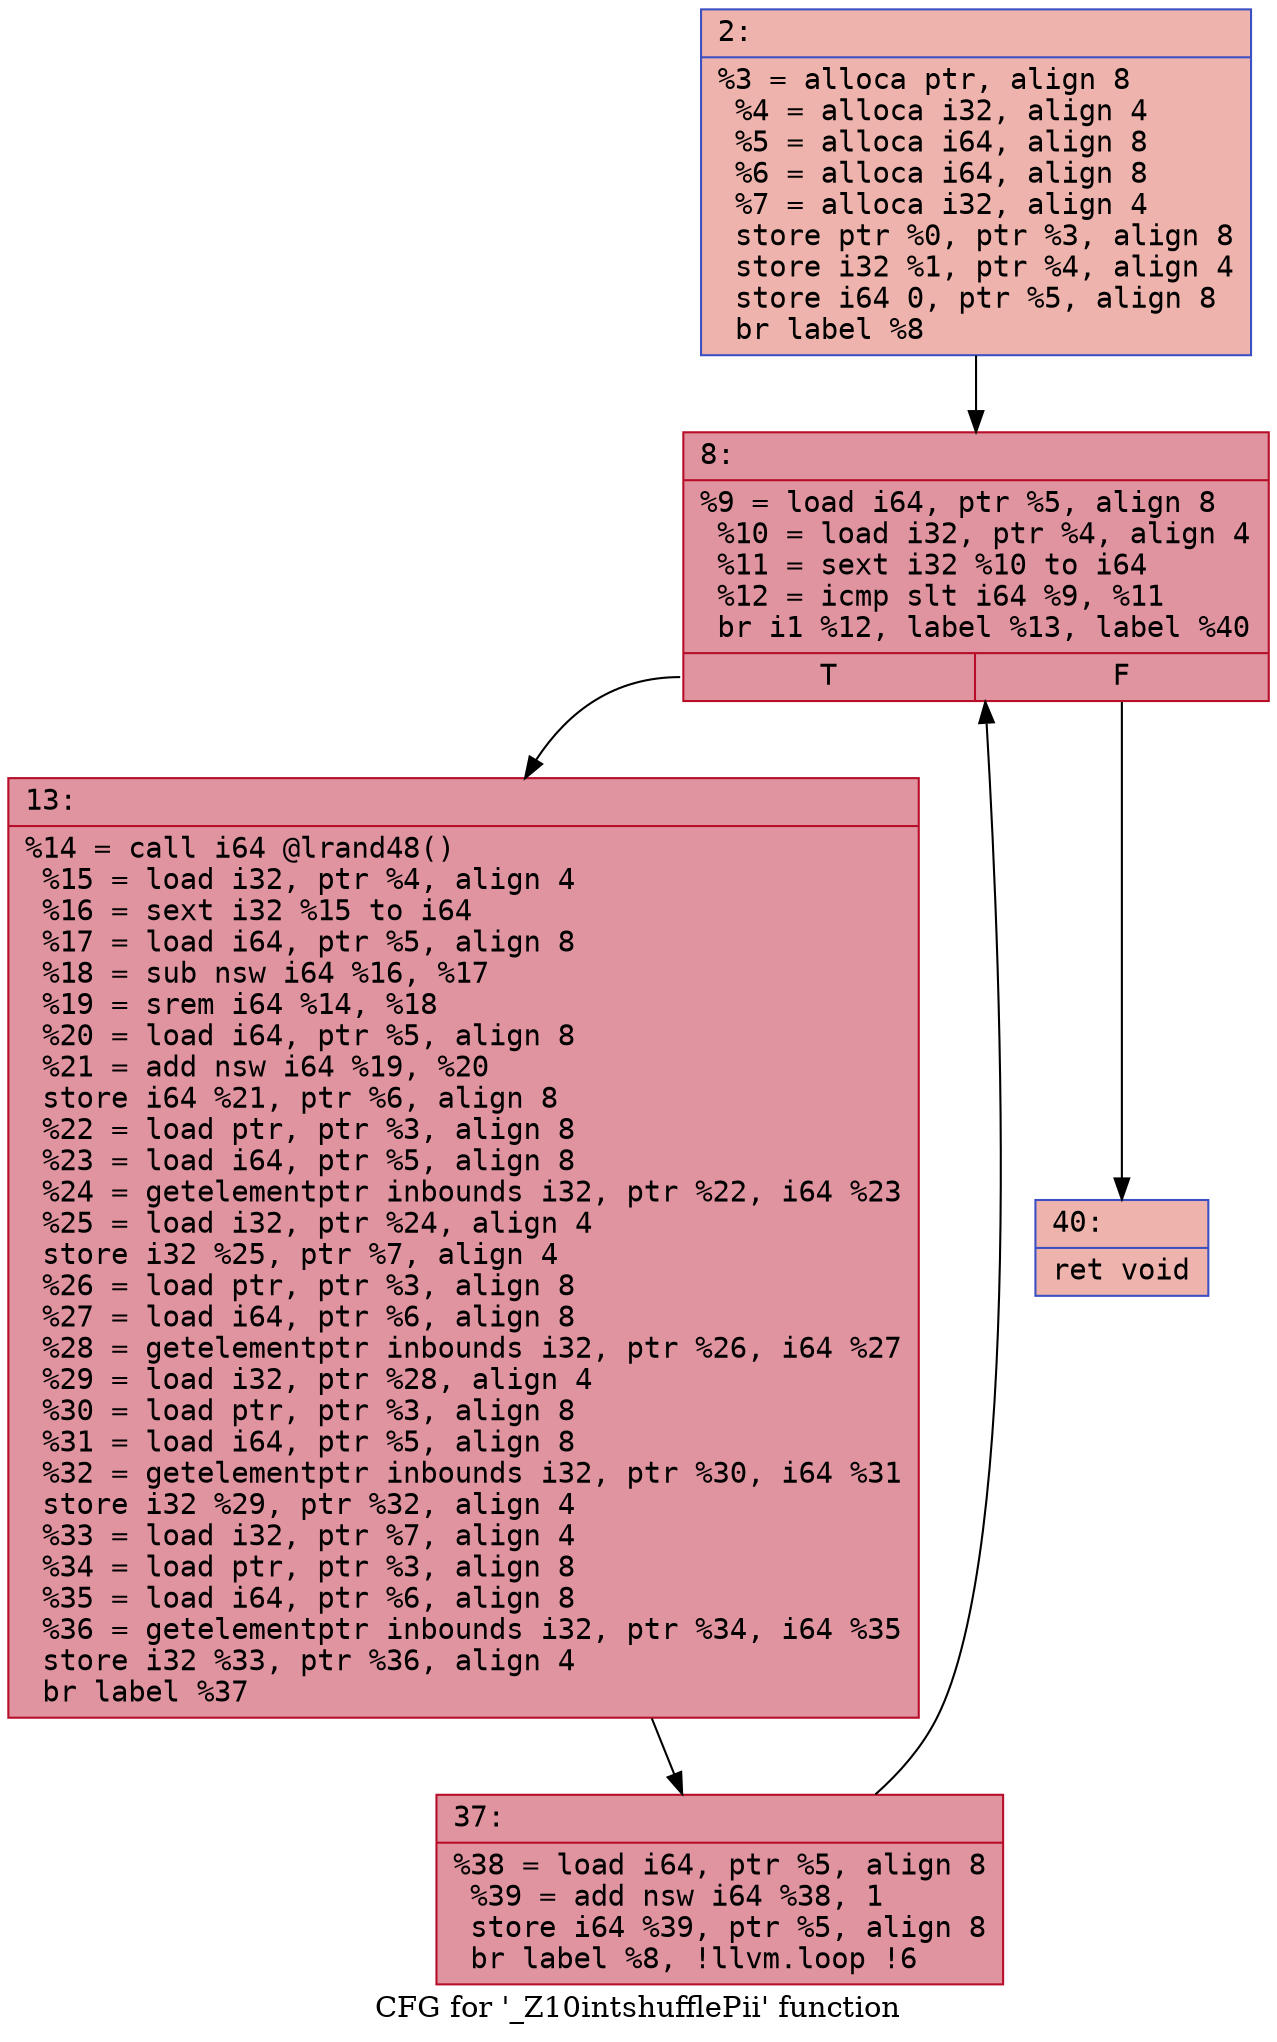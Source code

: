 digraph "CFG for '_Z10intshufflePii' function" {
	label="CFG for '_Z10intshufflePii' function";

	Node0x600000902e40 [shape=record,color="#3d50c3ff", style=filled, fillcolor="#d6524470" fontname="Courier",label="{2:\l|  %3 = alloca ptr, align 8\l  %4 = alloca i32, align 4\l  %5 = alloca i64, align 8\l  %6 = alloca i64, align 8\l  %7 = alloca i32, align 4\l  store ptr %0, ptr %3, align 8\l  store i32 %1, ptr %4, align 4\l  store i64 0, ptr %5, align 8\l  br label %8\l}"];
	Node0x600000902e40 -> Node0x600000902e90[tooltip="2 -> 8\nProbability 100.00%" ];
	Node0x600000902e90 [shape=record,color="#b70d28ff", style=filled, fillcolor="#b70d2870" fontname="Courier",label="{8:\l|  %9 = load i64, ptr %5, align 8\l  %10 = load i32, ptr %4, align 4\l  %11 = sext i32 %10 to i64\l  %12 = icmp slt i64 %9, %11\l  br i1 %12, label %13, label %40\l|{<s0>T|<s1>F}}"];
	Node0x600000902e90:s0 -> Node0x600000902ee0[tooltip="8 -> 13\nProbability 96.88%" ];
	Node0x600000902e90:s1 -> Node0x600000902f80[tooltip="8 -> 40\nProbability 3.12%" ];
	Node0x600000902ee0 [shape=record,color="#b70d28ff", style=filled, fillcolor="#b70d2870" fontname="Courier",label="{13:\l|  %14 = call i64 @lrand48()\l  %15 = load i32, ptr %4, align 4\l  %16 = sext i32 %15 to i64\l  %17 = load i64, ptr %5, align 8\l  %18 = sub nsw i64 %16, %17\l  %19 = srem i64 %14, %18\l  %20 = load i64, ptr %5, align 8\l  %21 = add nsw i64 %19, %20\l  store i64 %21, ptr %6, align 8\l  %22 = load ptr, ptr %3, align 8\l  %23 = load i64, ptr %5, align 8\l  %24 = getelementptr inbounds i32, ptr %22, i64 %23\l  %25 = load i32, ptr %24, align 4\l  store i32 %25, ptr %7, align 4\l  %26 = load ptr, ptr %3, align 8\l  %27 = load i64, ptr %6, align 8\l  %28 = getelementptr inbounds i32, ptr %26, i64 %27\l  %29 = load i32, ptr %28, align 4\l  %30 = load ptr, ptr %3, align 8\l  %31 = load i64, ptr %5, align 8\l  %32 = getelementptr inbounds i32, ptr %30, i64 %31\l  store i32 %29, ptr %32, align 4\l  %33 = load i32, ptr %7, align 4\l  %34 = load ptr, ptr %3, align 8\l  %35 = load i64, ptr %6, align 8\l  %36 = getelementptr inbounds i32, ptr %34, i64 %35\l  store i32 %33, ptr %36, align 4\l  br label %37\l}"];
	Node0x600000902ee0 -> Node0x600000902f30[tooltip="13 -> 37\nProbability 100.00%" ];
	Node0x600000902f30 [shape=record,color="#b70d28ff", style=filled, fillcolor="#b70d2870" fontname="Courier",label="{37:\l|  %38 = load i64, ptr %5, align 8\l  %39 = add nsw i64 %38, 1\l  store i64 %39, ptr %5, align 8\l  br label %8, !llvm.loop !6\l}"];
	Node0x600000902f30 -> Node0x600000902e90[tooltip="37 -> 8\nProbability 100.00%" ];
	Node0x600000902f80 [shape=record,color="#3d50c3ff", style=filled, fillcolor="#d6524470" fontname="Courier",label="{40:\l|  ret void\l}"];
}
